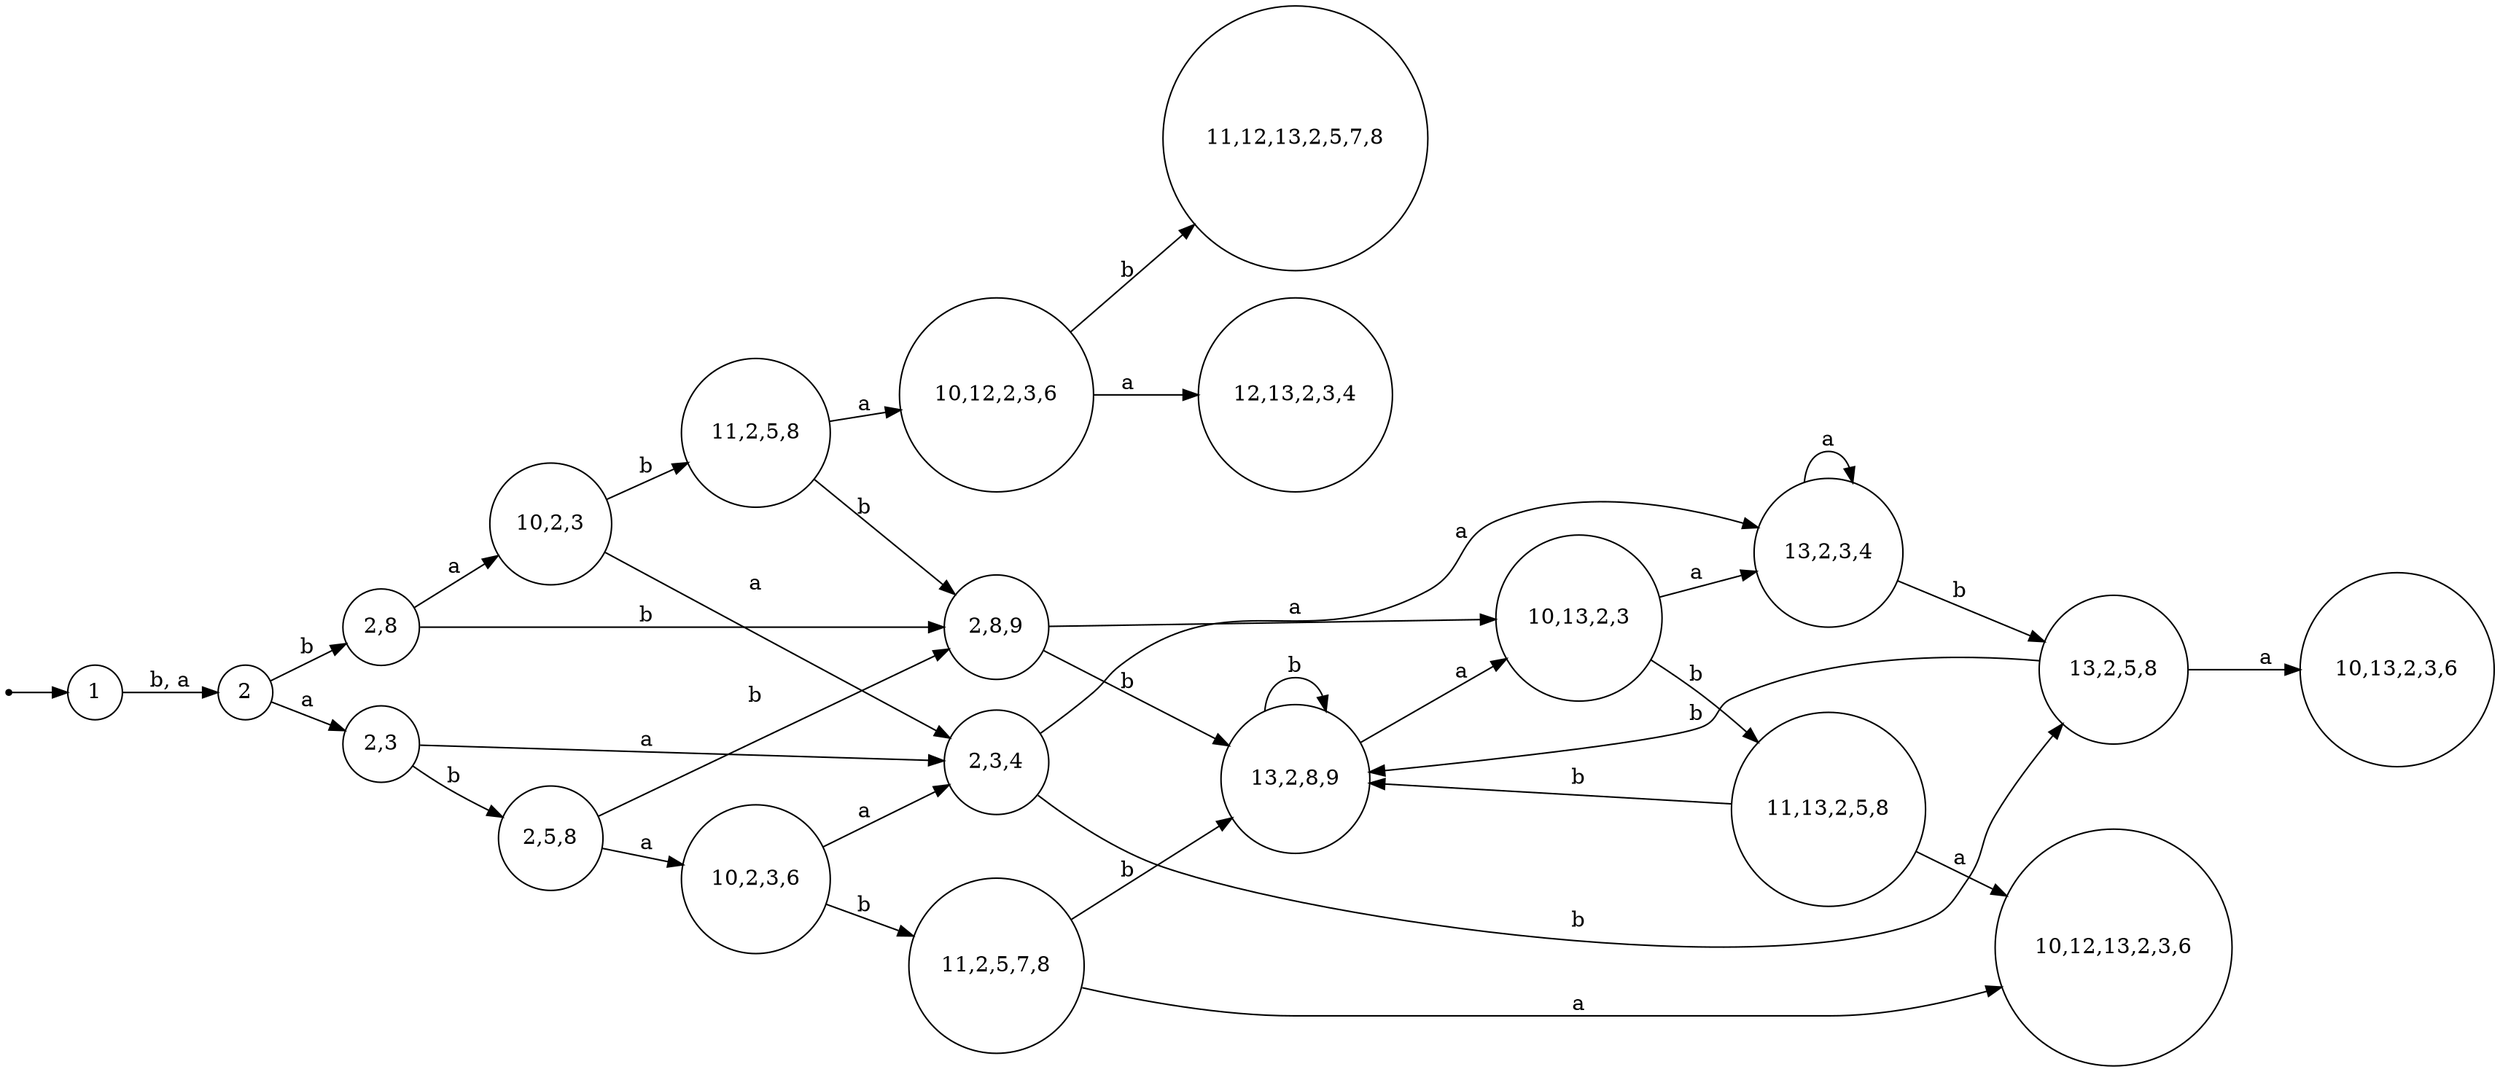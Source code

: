 digraph "NFA to DFA" {
	graph [rankdir=LR]
	node [shape=circle]
	0 [shape=point]
	0 -> 1
	1 -> 2 [label="b, a"]
	2 -> "2,8" [label=b]
	2 -> "2,3" [label=a]
	"2,8" -> "2,8,9" [label=b]
	"2,8" -> "10,2,3" [label=a]
	"2,3" -> "2,5,8" [label=b]
	"2,3" -> "2,3,4" [label=a]
	"2,8,9" -> "13,2,8,9" [label=b]
	"2,8,9" -> "10,13,2,3" [label=a]
	"10,2,3" -> "11,2,5,8" [label=b]
	"10,2,3" -> "2,3,4" [label=a]
	"2,5,8" -> "2,8,9" [label=b]
	"2,5,8" -> "10,2,3,6" [label=a]
	"2,3,4" -> "13,2,5,8" [label=b]
	"2,3,4" -> "13,2,3,4" [label=a]
	"13,2,8,9" -> "13,2,8,9" [label=b]
	"13,2,8,9" -> "10,13,2,3" [label=a]
	"10,13,2,3" -> "11,13,2,5,8" [label=b]
	"10,13,2,3" -> "13,2,3,4" [label=a]
	"11,2,5,8" -> "2,8,9" [label=b]
	"11,2,5,8" -> "10,12,2,3,6" [label=a]
	"10,2,3,6" -> "11,2,5,7,8" [label=b]
	"10,2,3,6" -> "2,3,4" [label=a]
	"13,2,5,8" -> "13,2,8,9" [label=b]
	"13,2,5,8" -> "10,13,2,3,6" [label=a]
	"13,2,3,4" -> "13,2,5,8" [label=b]
	"13,2,3,4" -> "13,2,3,4" [label=a]
	"11,13,2,5,8" -> "13,2,8,9" [label=b]
	"11,13,2,5,8" -> "10,12,13,2,3,6" [label=a]
	"10,12,2,3,6" -> "11,12,13,2,5,7,8" [label=b]
	"10,12,2,3,6" -> "12,13,2,3,4" [label=a]
	"11,2,5,7,8" -> "13,2,8,9" [label=b]
	"11,2,5,7,8" -> "10,12,13,2,3,6" [label=a]
}
